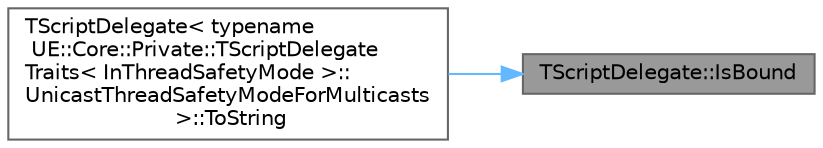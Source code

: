 digraph "TScriptDelegate::IsBound"
{
 // INTERACTIVE_SVG=YES
 // LATEX_PDF_SIZE
  bgcolor="transparent";
  edge [fontname=Helvetica,fontsize=10,labelfontname=Helvetica,labelfontsize=10];
  node [fontname=Helvetica,fontsize=10,shape=box,height=0.2,width=0.4];
  rankdir="RL";
  Node1 [id="Node000001",label="TScriptDelegate::IsBound",height=0.2,width=0.4,color="gray40", fillcolor="grey60", style="filled", fontcolor="black",tooltip="Checks to see if the user object bound to this delegate is still valid."];
  Node1 -> Node2 [id="edge1_Node000001_Node000002",dir="back",color="steelblue1",style="solid",tooltip=" "];
  Node2 [id="Node000002",label="TScriptDelegate\< typename\l UE::Core::Private::TScriptDelegate\lTraits\< InThreadSafetyMode \>::\lUnicastThreadSafetyModeForMulticasts\l \>::ToString",height=0.2,width=0.4,color="grey40", fillcolor="white", style="filled",URL="$d1/d87/classTScriptDelegate.html#ade6904b4ac99e3adab5cf22f3a7733ee",tooltip=" "];
}
